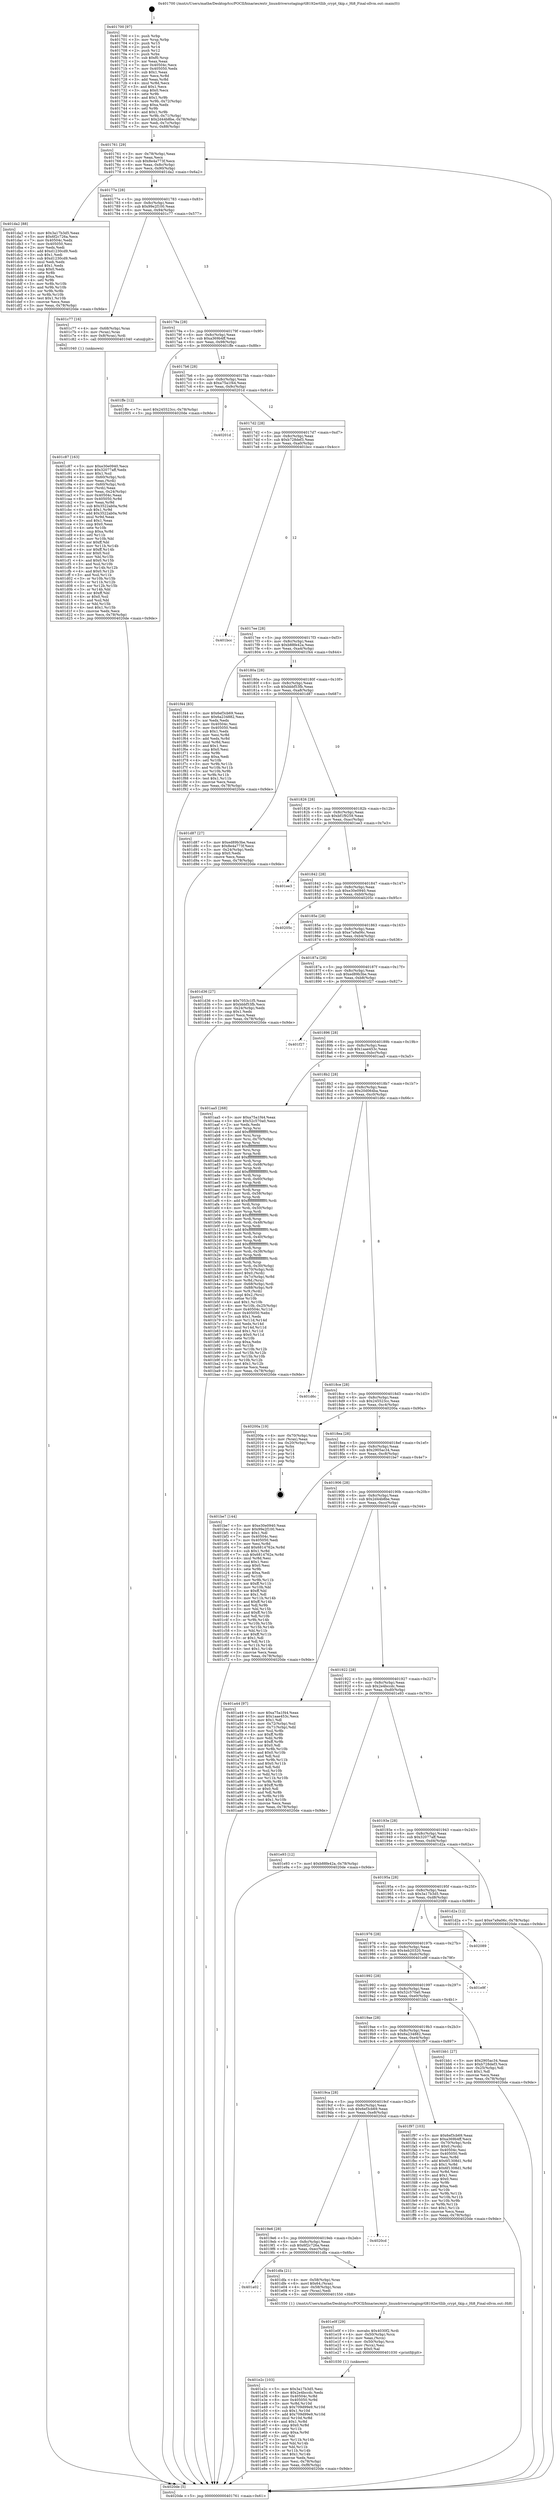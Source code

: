 digraph "0x401700" {
  label = "0x401700 (/mnt/c/Users/mathe/Desktop/tcc/POCII/binaries/extr_linuxdriversstagingrtl8192ertllib_crypt_tkip.c_Hi8_Final-ollvm.out::main(0))"
  labelloc = "t"
  node[shape=record]

  Entry [label="",width=0.3,height=0.3,shape=circle,fillcolor=black,style=filled]
  "0x401761" [label="{
     0x401761 [29]\l
     | [instrs]\l
     &nbsp;&nbsp;0x401761 \<+3\>: mov -0x78(%rbp),%eax\l
     &nbsp;&nbsp;0x401764 \<+2\>: mov %eax,%ecx\l
     &nbsp;&nbsp;0x401766 \<+6\>: sub $0x8e4a773f,%ecx\l
     &nbsp;&nbsp;0x40176c \<+6\>: mov %eax,-0x8c(%rbp)\l
     &nbsp;&nbsp;0x401772 \<+6\>: mov %ecx,-0x90(%rbp)\l
     &nbsp;&nbsp;0x401778 \<+6\>: je 0000000000401da2 \<main+0x6a2\>\l
  }"]
  "0x401da2" [label="{
     0x401da2 [88]\l
     | [instrs]\l
     &nbsp;&nbsp;0x401da2 \<+5\>: mov $0x3a17b3d5,%eax\l
     &nbsp;&nbsp;0x401da7 \<+5\>: mov $0x6f2c726a,%ecx\l
     &nbsp;&nbsp;0x401dac \<+7\>: mov 0x40504c,%edx\l
     &nbsp;&nbsp;0x401db3 \<+7\>: mov 0x405050,%esi\l
     &nbsp;&nbsp;0x401dba \<+2\>: mov %edx,%edi\l
     &nbsp;&nbsp;0x401dbc \<+6\>: add $0xd1230cd9,%edi\l
     &nbsp;&nbsp;0x401dc2 \<+3\>: sub $0x1,%edi\l
     &nbsp;&nbsp;0x401dc5 \<+6\>: sub $0xd1230cd9,%edi\l
     &nbsp;&nbsp;0x401dcb \<+3\>: imul %edi,%edx\l
     &nbsp;&nbsp;0x401dce \<+3\>: and $0x1,%edx\l
     &nbsp;&nbsp;0x401dd1 \<+3\>: cmp $0x0,%edx\l
     &nbsp;&nbsp;0x401dd4 \<+4\>: sete %r8b\l
     &nbsp;&nbsp;0x401dd8 \<+3\>: cmp $0xa,%esi\l
     &nbsp;&nbsp;0x401ddb \<+4\>: setl %r9b\l
     &nbsp;&nbsp;0x401ddf \<+3\>: mov %r8b,%r10b\l
     &nbsp;&nbsp;0x401de2 \<+3\>: and %r9b,%r10b\l
     &nbsp;&nbsp;0x401de5 \<+3\>: xor %r9b,%r8b\l
     &nbsp;&nbsp;0x401de8 \<+3\>: or %r8b,%r10b\l
     &nbsp;&nbsp;0x401deb \<+4\>: test $0x1,%r10b\l
     &nbsp;&nbsp;0x401def \<+3\>: cmovne %ecx,%eax\l
     &nbsp;&nbsp;0x401df2 \<+3\>: mov %eax,-0x78(%rbp)\l
     &nbsp;&nbsp;0x401df5 \<+5\>: jmp 00000000004020de \<main+0x9de\>\l
  }"]
  "0x40177e" [label="{
     0x40177e [28]\l
     | [instrs]\l
     &nbsp;&nbsp;0x40177e \<+5\>: jmp 0000000000401783 \<main+0x83\>\l
     &nbsp;&nbsp;0x401783 \<+6\>: mov -0x8c(%rbp),%eax\l
     &nbsp;&nbsp;0x401789 \<+5\>: sub $0x99e2f100,%eax\l
     &nbsp;&nbsp;0x40178e \<+6\>: mov %eax,-0x94(%rbp)\l
     &nbsp;&nbsp;0x401794 \<+6\>: je 0000000000401c77 \<main+0x577\>\l
  }"]
  Exit [label="",width=0.3,height=0.3,shape=circle,fillcolor=black,style=filled,peripheries=2]
  "0x401c77" [label="{
     0x401c77 [16]\l
     | [instrs]\l
     &nbsp;&nbsp;0x401c77 \<+4\>: mov -0x68(%rbp),%rax\l
     &nbsp;&nbsp;0x401c7b \<+3\>: mov (%rax),%rax\l
     &nbsp;&nbsp;0x401c7e \<+4\>: mov 0x8(%rax),%rdi\l
     &nbsp;&nbsp;0x401c82 \<+5\>: call 0000000000401040 \<atoi@plt\>\l
     | [calls]\l
     &nbsp;&nbsp;0x401040 \{1\} (unknown)\l
  }"]
  "0x40179a" [label="{
     0x40179a [28]\l
     | [instrs]\l
     &nbsp;&nbsp;0x40179a \<+5\>: jmp 000000000040179f \<main+0x9f\>\l
     &nbsp;&nbsp;0x40179f \<+6\>: mov -0x8c(%rbp),%eax\l
     &nbsp;&nbsp;0x4017a5 \<+5\>: sub $0xa369b4ff,%eax\l
     &nbsp;&nbsp;0x4017aa \<+6\>: mov %eax,-0x98(%rbp)\l
     &nbsp;&nbsp;0x4017b0 \<+6\>: je 0000000000401ffe \<main+0x8fe\>\l
  }"]
  "0x401e2c" [label="{
     0x401e2c [103]\l
     | [instrs]\l
     &nbsp;&nbsp;0x401e2c \<+5\>: mov $0x3a17b3d5,%esi\l
     &nbsp;&nbsp;0x401e31 \<+5\>: mov $0x2e4bccdc,%edx\l
     &nbsp;&nbsp;0x401e36 \<+8\>: mov 0x40504c,%r8d\l
     &nbsp;&nbsp;0x401e3e \<+8\>: mov 0x405050,%r9d\l
     &nbsp;&nbsp;0x401e46 \<+3\>: mov %r8d,%r10d\l
     &nbsp;&nbsp;0x401e49 \<+7\>: sub $0x709d99e9,%r10d\l
     &nbsp;&nbsp;0x401e50 \<+4\>: sub $0x1,%r10d\l
     &nbsp;&nbsp;0x401e54 \<+7\>: add $0x709d99e9,%r10d\l
     &nbsp;&nbsp;0x401e5b \<+4\>: imul %r10d,%r8d\l
     &nbsp;&nbsp;0x401e5f \<+4\>: and $0x1,%r8d\l
     &nbsp;&nbsp;0x401e63 \<+4\>: cmp $0x0,%r8d\l
     &nbsp;&nbsp;0x401e67 \<+4\>: sete %r11b\l
     &nbsp;&nbsp;0x401e6b \<+4\>: cmp $0xa,%r9d\l
     &nbsp;&nbsp;0x401e6f \<+3\>: setl %bl\l
     &nbsp;&nbsp;0x401e72 \<+3\>: mov %r11b,%r14b\l
     &nbsp;&nbsp;0x401e75 \<+3\>: and %bl,%r14b\l
     &nbsp;&nbsp;0x401e78 \<+3\>: xor %bl,%r11b\l
     &nbsp;&nbsp;0x401e7b \<+3\>: or %r11b,%r14b\l
     &nbsp;&nbsp;0x401e7e \<+4\>: test $0x1,%r14b\l
     &nbsp;&nbsp;0x401e82 \<+3\>: cmovne %edx,%esi\l
     &nbsp;&nbsp;0x401e85 \<+3\>: mov %esi,-0x78(%rbp)\l
     &nbsp;&nbsp;0x401e88 \<+6\>: mov %eax,-0xf8(%rbp)\l
     &nbsp;&nbsp;0x401e8e \<+5\>: jmp 00000000004020de \<main+0x9de\>\l
  }"]
  "0x401ffe" [label="{
     0x401ffe [12]\l
     | [instrs]\l
     &nbsp;&nbsp;0x401ffe \<+7\>: movl $0x245523cc,-0x78(%rbp)\l
     &nbsp;&nbsp;0x402005 \<+5\>: jmp 00000000004020de \<main+0x9de\>\l
  }"]
  "0x4017b6" [label="{
     0x4017b6 [28]\l
     | [instrs]\l
     &nbsp;&nbsp;0x4017b6 \<+5\>: jmp 00000000004017bb \<main+0xbb\>\l
     &nbsp;&nbsp;0x4017bb \<+6\>: mov -0x8c(%rbp),%eax\l
     &nbsp;&nbsp;0x4017c1 \<+5\>: sub $0xa75a1f44,%eax\l
     &nbsp;&nbsp;0x4017c6 \<+6\>: mov %eax,-0x9c(%rbp)\l
     &nbsp;&nbsp;0x4017cc \<+6\>: je 000000000040201d \<main+0x91d\>\l
  }"]
  "0x401e0f" [label="{
     0x401e0f [29]\l
     | [instrs]\l
     &nbsp;&nbsp;0x401e0f \<+10\>: movabs $0x4030f2,%rdi\l
     &nbsp;&nbsp;0x401e19 \<+4\>: mov -0x50(%rbp),%rcx\l
     &nbsp;&nbsp;0x401e1d \<+2\>: mov %eax,(%rcx)\l
     &nbsp;&nbsp;0x401e1f \<+4\>: mov -0x50(%rbp),%rcx\l
     &nbsp;&nbsp;0x401e23 \<+2\>: mov (%rcx),%esi\l
     &nbsp;&nbsp;0x401e25 \<+2\>: mov $0x0,%al\l
     &nbsp;&nbsp;0x401e27 \<+5\>: call 0000000000401030 \<printf@plt\>\l
     | [calls]\l
     &nbsp;&nbsp;0x401030 \{1\} (unknown)\l
  }"]
  "0x40201d" [label="{
     0x40201d\l
  }", style=dashed]
  "0x4017d2" [label="{
     0x4017d2 [28]\l
     | [instrs]\l
     &nbsp;&nbsp;0x4017d2 \<+5\>: jmp 00000000004017d7 \<main+0xd7\>\l
     &nbsp;&nbsp;0x4017d7 \<+6\>: mov -0x8c(%rbp),%eax\l
     &nbsp;&nbsp;0x4017dd \<+5\>: sub $0xb728def3,%eax\l
     &nbsp;&nbsp;0x4017e2 \<+6\>: mov %eax,-0xa0(%rbp)\l
     &nbsp;&nbsp;0x4017e8 \<+6\>: je 0000000000401bcc \<main+0x4cc\>\l
  }"]
  "0x401a02" [label="{
     0x401a02\l
  }", style=dashed]
  "0x401bcc" [label="{
     0x401bcc\l
  }", style=dashed]
  "0x4017ee" [label="{
     0x4017ee [28]\l
     | [instrs]\l
     &nbsp;&nbsp;0x4017ee \<+5\>: jmp 00000000004017f3 \<main+0xf3\>\l
     &nbsp;&nbsp;0x4017f3 \<+6\>: mov -0x8c(%rbp),%eax\l
     &nbsp;&nbsp;0x4017f9 \<+5\>: sub $0xb88fe42a,%eax\l
     &nbsp;&nbsp;0x4017fe \<+6\>: mov %eax,-0xa4(%rbp)\l
     &nbsp;&nbsp;0x401804 \<+6\>: je 0000000000401f44 \<main+0x844\>\l
  }"]
  "0x401dfa" [label="{
     0x401dfa [21]\l
     | [instrs]\l
     &nbsp;&nbsp;0x401dfa \<+4\>: mov -0x58(%rbp),%rax\l
     &nbsp;&nbsp;0x401dfe \<+6\>: movl $0x64,(%rax)\l
     &nbsp;&nbsp;0x401e04 \<+4\>: mov -0x58(%rbp),%rax\l
     &nbsp;&nbsp;0x401e08 \<+2\>: mov (%rax),%edi\l
     &nbsp;&nbsp;0x401e0a \<+5\>: call 0000000000401550 \<Hi8\>\l
     | [calls]\l
     &nbsp;&nbsp;0x401550 \{1\} (/mnt/c/Users/mathe/Desktop/tcc/POCII/binaries/extr_linuxdriversstagingrtl8192ertllib_crypt_tkip.c_Hi8_Final-ollvm.out::Hi8)\l
  }"]
  "0x401f44" [label="{
     0x401f44 [83]\l
     | [instrs]\l
     &nbsp;&nbsp;0x401f44 \<+5\>: mov $0x6ef3cb69,%eax\l
     &nbsp;&nbsp;0x401f49 \<+5\>: mov $0x6a234882,%ecx\l
     &nbsp;&nbsp;0x401f4e \<+2\>: xor %edx,%edx\l
     &nbsp;&nbsp;0x401f50 \<+7\>: mov 0x40504c,%esi\l
     &nbsp;&nbsp;0x401f57 \<+7\>: mov 0x405050,%edi\l
     &nbsp;&nbsp;0x401f5e \<+3\>: sub $0x1,%edx\l
     &nbsp;&nbsp;0x401f61 \<+3\>: mov %esi,%r8d\l
     &nbsp;&nbsp;0x401f64 \<+3\>: add %edx,%r8d\l
     &nbsp;&nbsp;0x401f67 \<+4\>: imul %r8d,%esi\l
     &nbsp;&nbsp;0x401f6b \<+3\>: and $0x1,%esi\l
     &nbsp;&nbsp;0x401f6e \<+3\>: cmp $0x0,%esi\l
     &nbsp;&nbsp;0x401f71 \<+4\>: sete %r9b\l
     &nbsp;&nbsp;0x401f75 \<+3\>: cmp $0xa,%edi\l
     &nbsp;&nbsp;0x401f78 \<+4\>: setl %r10b\l
     &nbsp;&nbsp;0x401f7c \<+3\>: mov %r9b,%r11b\l
     &nbsp;&nbsp;0x401f7f \<+3\>: and %r10b,%r11b\l
     &nbsp;&nbsp;0x401f82 \<+3\>: xor %r10b,%r9b\l
     &nbsp;&nbsp;0x401f85 \<+3\>: or %r9b,%r11b\l
     &nbsp;&nbsp;0x401f88 \<+4\>: test $0x1,%r11b\l
     &nbsp;&nbsp;0x401f8c \<+3\>: cmovne %ecx,%eax\l
     &nbsp;&nbsp;0x401f8f \<+3\>: mov %eax,-0x78(%rbp)\l
     &nbsp;&nbsp;0x401f92 \<+5\>: jmp 00000000004020de \<main+0x9de\>\l
  }"]
  "0x40180a" [label="{
     0x40180a [28]\l
     | [instrs]\l
     &nbsp;&nbsp;0x40180a \<+5\>: jmp 000000000040180f \<main+0x10f\>\l
     &nbsp;&nbsp;0x40180f \<+6\>: mov -0x8c(%rbp),%eax\l
     &nbsp;&nbsp;0x401815 \<+5\>: sub $0xbbbf53fb,%eax\l
     &nbsp;&nbsp;0x40181a \<+6\>: mov %eax,-0xa8(%rbp)\l
     &nbsp;&nbsp;0x401820 \<+6\>: je 0000000000401d87 \<main+0x687\>\l
  }"]
  "0x4019e6" [label="{
     0x4019e6 [28]\l
     | [instrs]\l
     &nbsp;&nbsp;0x4019e6 \<+5\>: jmp 00000000004019eb \<main+0x2eb\>\l
     &nbsp;&nbsp;0x4019eb \<+6\>: mov -0x8c(%rbp),%eax\l
     &nbsp;&nbsp;0x4019f1 \<+5\>: sub $0x6f2c726a,%eax\l
     &nbsp;&nbsp;0x4019f6 \<+6\>: mov %eax,-0xec(%rbp)\l
     &nbsp;&nbsp;0x4019fc \<+6\>: je 0000000000401dfa \<main+0x6fa\>\l
  }"]
  "0x401d87" [label="{
     0x401d87 [27]\l
     | [instrs]\l
     &nbsp;&nbsp;0x401d87 \<+5\>: mov $0xed89b3be,%eax\l
     &nbsp;&nbsp;0x401d8c \<+5\>: mov $0x8e4a773f,%ecx\l
     &nbsp;&nbsp;0x401d91 \<+3\>: mov -0x24(%rbp),%edx\l
     &nbsp;&nbsp;0x401d94 \<+3\>: cmp $0x0,%edx\l
     &nbsp;&nbsp;0x401d97 \<+3\>: cmove %ecx,%eax\l
     &nbsp;&nbsp;0x401d9a \<+3\>: mov %eax,-0x78(%rbp)\l
     &nbsp;&nbsp;0x401d9d \<+5\>: jmp 00000000004020de \<main+0x9de\>\l
  }"]
  "0x401826" [label="{
     0x401826 [28]\l
     | [instrs]\l
     &nbsp;&nbsp;0x401826 \<+5\>: jmp 000000000040182b \<main+0x12b\>\l
     &nbsp;&nbsp;0x40182b \<+6\>: mov -0x8c(%rbp),%eax\l
     &nbsp;&nbsp;0x401831 \<+5\>: sub $0xbf1f9259,%eax\l
     &nbsp;&nbsp;0x401836 \<+6\>: mov %eax,-0xac(%rbp)\l
     &nbsp;&nbsp;0x40183c \<+6\>: je 0000000000401ee3 \<main+0x7e3\>\l
  }"]
  "0x4020cd" [label="{
     0x4020cd\l
  }", style=dashed]
  "0x401ee3" [label="{
     0x401ee3\l
  }", style=dashed]
  "0x401842" [label="{
     0x401842 [28]\l
     | [instrs]\l
     &nbsp;&nbsp;0x401842 \<+5\>: jmp 0000000000401847 \<main+0x147\>\l
     &nbsp;&nbsp;0x401847 \<+6\>: mov -0x8c(%rbp),%eax\l
     &nbsp;&nbsp;0x40184d \<+5\>: sub $0xe30e0940,%eax\l
     &nbsp;&nbsp;0x401852 \<+6\>: mov %eax,-0xb0(%rbp)\l
     &nbsp;&nbsp;0x401858 \<+6\>: je 000000000040205c \<main+0x95c\>\l
  }"]
  "0x4019ca" [label="{
     0x4019ca [28]\l
     | [instrs]\l
     &nbsp;&nbsp;0x4019ca \<+5\>: jmp 00000000004019cf \<main+0x2cf\>\l
     &nbsp;&nbsp;0x4019cf \<+6\>: mov -0x8c(%rbp),%eax\l
     &nbsp;&nbsp;0x4019d5 \<+5\>: sub $0x6ef3cb69,%eax\l
     &nbsp;&nbsp;0x4019da \<+6\>: mov %eax,-0xe8(%rbp)\l
     &nbsp;&nbsp;0x4019e0 \<+6\>: je 00000000004020cd \<main+0x9cd\>\l
  }"]
  "0x40205c" [label="{
     0x40205c\l
  }", style=dashed]
  "0x40185e" [label="{
     0x40185e [28]\l
     | [instrs]\l
     &nbsp;&nbsp;0x40185e \<+5\>: jmp 0000000000401863 \<main+0x163\>\l
     &nbsp;&nbsp;0x401863 \<+6\>: mov -0x8c(%rbp),%eax\l
     &nbsp;&nbsp;0x401869 \<+5\>: sub $0xe7a9a06c,%eax\l
     &nbsp;&nbsp;0x40186e \<+6\>: mov %eax,-0xb4(%rbp)\l
     &nbsp;&nbsp;0x401874 \<+6\>: je 0000000000401d36 \<main+0x636\>\l
  }"]
  "0x401f97" [label="{
     0x401f97 [103]\l
     | [instrs]\l
     &nbsp;&nbsp;0x401f97 \<+5\>: mov $0x6ef3cb69,%eax\l
     &nbsp;&nbsp;0x401f9c \<+5\>: mov $0xa369b4ff,%ecx\l
     &nbsp;&nbsp;0x401fa1 \<+4\>: mov -0x70(%rbp),%rdx\l
     &nbsp;&nbsp;0x401fa5 \<+6\>: movl $0x0,(%rdx)\l
     &nbsp;&nbsp;0x401fab \<+7\>: mov 0x40504c,%esi\l
     &nbsp;&nbsp;0x401fb2 \<+7\>: mov 0x405050,%edi\l
     &nbsp;&nbsp;0x401fb9 \<+3\>: mov %esi,%r8d\l
     &nbsp;&nbsp;0x401fbc \<+7\>: add $0x6f1308d1,%r8d\l
     &nbsp;&nbsp;0x401fc3 \<+4\>: sub $0x1,%r8d\l
     &nbsp;&nbsp;0x401fc7 \<+7\>: sub $0x6f1308d1,%r8d\l
     &nbsp;&nbsp;0x401fce \<+4\>: imul %r8d,%esi\l
     &nbsp;&nbsp;0x401fd2 \<+3\>: and $0x1,%esi\l
     &nbsp;&nbsp;0x401fd5 \<+3\>: cmp $0x0,%esi\l
     &nbsp;&nbsp;0x401fd8 \<+4\>: sete %r9b\l
     &nbsp;&nbsp;0x401fdc \<+3\>: cmp $0xa,%edi\l
     &nbsp;&nbsp;0x401fdf \<+4\>: setl %r10b\l
     &nbsp;&nbsp;0x401fe3 \<+3\>: mov %r9b,%r11b\l
     &nbsp;&nbsp;0x401fe6 \<+3\>: and %r10b,%r11b\l
     &nbsp;&nbsp;0x401fe9 \<+3\>: xor %r10b,%r9b\l
     &nbsp;&nbsp;0x401fec \<+3\>: or %r9b,%r11b\l
     &nbsp;&nbsp;0x401fef \<+4\>: test $0x1,%r11b\l
     &nbsp;&nbsp;0x401ff3 \<+3\>: cmovne %ecx,%eax\l
     &nbsp;&nbsp;0x401ff6 \<+3\>: mov %eax,-0x78(%rbp)\l
     &nbsp;&nbsp;0x401ff9 \<+5\>: jmp 00000000004020de \<main+0x9de\>\l
  }"]
  "0x401d36" [label="{
     0x401d36 [27]\l
     | [instrs]\l
     &nbsp;&nbsp;0x401d36 \<+5\>: mov $0x7053c1f5,%eax\l
     &nbsp;&nbsp;0x401d3b \<+5\>: mov $0xbbbf53fb,%ecx\l
     &nbsp;&nbsp;0x401d40 \<+3\>: mov -0x24(%rbp),%edx\l
     &nbsp;&nbsp;0x401d43 \<+3\>: cmp $0x1,%edx\l
     &nbsp;&nbsp;0x401d46 \<+3\>: cmovl %ecx,%eax\l
     &nbsp;&nbsp;0x401d49 \<+3\>: mov %eax,-0x78(%rbp)\l
     &nbsp;&nbsp;0x401d4c \<+5\>: jmp 00000000004020de \<main+0x9de\>\l
  }"]
  "0x40187a" [label="{
     0x40187a [28]\l
     | [instrs]\l
     &nbsp;&nbsp;0x40187a \<+5\>: jmp 000000000040187f \<main+0x17f\>\l
     &nbsp;&nbsp;0x40187f \<+6\>: mov -0x8c(%rbp),%eax\l
     &nbsp;&nbsp;0x401885 \<+5\>: sub $0xed89b3be,%eax\l
     &nbsp;&nbsp;0x40188a \<+6\>: mov %eax,-0xb8(%rbp)\l
     &nbsp;&nbsp;0x401890 \<+6\>: je 0000000000401f27 \<main+0x827\>\l
  }"]
  "0x401c87" [label="{
     0x401c87 [163]\l
     | [instrs]\l
     &nbsp;&nbsp;0x401c87 \<+5\>: mov $0xe30e0940,%ecx\l
     &nbsp;&nbsp;0x401c8c \<+5\>: mov $0x32077aff,%edx\l
     &nbsp;&nbsp;0x401c91 \<+3\>: mov $0x1,%sil\l
     &nbsp;&nbsp;0x401c94 \<+4\>: mov -0x60(%rbp),%rdi\l
     &nbsp;&nbsp;0x401c98 \<+2\>: mov %eax,(%rdi)\l
     &nbsp;&nbsp;0x401c9a \<+4\>: mov -0x60(%rbp),%rdi\l
     &nbsp;&nbsp;0x401c9e \<+2\>: mov (%rdi),%eax\l
     &nbsp;&nbsp;0x401ca0 \<+3\>: mov %eax,-0x24(%rbp)\l
     &nbsp;&nbsp;0x401ca3 \<+7\>: mov 0x40504c,%eax\l
     &nbsp;&nbsp;0x401caa \<+8\>: mov 0x405050,%r8d\l
     &nbsp;&nbsp;0x401cb2 \<+3\>: mov %eax,%r9d\l
     &nbsp;&nbsp;0x401cb5 \<+7\>: sub $0x3522ab0a,%r9d\l
     &nbsp;&nbsp;0x401cbc \<+4\>: sub $0x1,%r9d\l
     &nbsp;&nbsp;0x401cc0 \<+7\>: add $0x3522ab0a,%r9d\l
     &nbsp;&nbsp;0x401cc7 \<+4\>: imul %r9d,%eax\l
     &nbsp;&nbsp;0x401ccb \<+3\>: and $0x1,%eax\l
     &nbsp;&nbsp;0x401cce \<+3\>: cmp $0x0,%eax\l
     &nbsp;&nbsp;0x401cd1 \<+4\>: sete %r10b\l
     &nbsp;&nbsp;0x401cd5 \<+4\>: cmp $0xa,%r8d\l
     &nbsp;&nbsp;0x401cd9 \<+4\>: setl %r11b\l
     &nbsp;&nbsp;0x401cdd \<+3\>: mov %r10b,%bl\l
     &nbsp;&nbsp;0x401ce0 \<+3\>: xor $0xff,%bl\l
     &nbsp;&nbsp;0x401ce3 \<+3\>: mov %r11b,%r14b\l
     &nbsp;&nbsp;0x401ce6 \<+4\>: xor $0xff,%r14b\l
     &nbsp;&nbsp;0x401cea \<+4\>: xor $0x0,%sil\l
     &nbsp;&nbsp;0x401cee \<+3\>: mov %bl,%r15b\l
     &nbsp;&nbsp;0x401cf1 \<+4\>: and $0x0,%r15b\l
     &nbsp;&nbsp;0x401cf5 \<+3\>: and %sil,%r10b\l
     &nbsp;&nbsp;0x401cf8 \<+3\>: mov %r14b,%r12b\l
     &nbsp;&nbsp;0x401cfb \<+4\>: and $0x0,%r12b\l
     &nbsp;&nbsp;0x401cff \<+3\>: and %sil,%r11b\l
     &nbsp;&nbsp;0x401d02 \<+3\>: or %r10b,%r15b\l
     &nbsp;&nbsp;0x401d05 \<+3\>: or %r11b,%r12b\l
     &nbsp;&nbsp;0x401d08 \<+3\>: xor %r12b,%r15b\l
     &nbsp;&nbsp;0x401d0b \<+3\>: or %r14b,%bl\l
     &nbsp;&nbsp;0x401d0e \<+3\>: xor $0xff,%bl\l
     &nbsp;&nbsp;0x401d11 \<+4\>: or $0x0,%sil\l
     &nbsp;&nbsp;0x401d15 \<+3\>: and %sil,%bl\l
     &nbsp;&nbsp;0x401d18 \<+3\>: or %bl,%r15b\l
     &nbsp;&nbsp;0x401d1b \<+4\>: test $0x1,%r15b\l
     &nbsp;&nbsp;0x401d1f \<+3\>: cmovne %edx,%ecx\l
     &nbsp;&nbsp;0x401d22 \<+3\>: mov %ecx,-0x78(%rbp)\l
     &nbsp;&nbsp;0x401d25 \<+5\>: jmp 00000000004020de \<main+0x9de\>\l
  }"]
  "0x401f27" [label="{
     0x401f27\l
  }", style=dashed]
  "0x401896" [label="{
     0x401896 [28]\l
     | [instrs]\l
     &nbsp;&nbsp;0x401896 \<+5\>: jmp 000000000040189b \<main+0x19b\>\l
     &nbsp;&nbsp;0x40189b \<+6\>: mov -0x8c(%rbp),%eax\l
     &nbsp;&nbsp;0x4018a1 \<+5\>: sub $0x1aae453c,%eax\l
     &nbsp;&nbsp;0x4018a6 \<+6\>: mov %eax,-0xbc(%rbp)\l
     &nbsp;&nbsp;0x4018ac \<+6\>: je 0000000000401aa5 \<main+0x3a5\>\l
  }"]
  "0x4019ae" [label="{
     0x4019ae [28]\l
     | [instrs]\l
     &nbsp;&nbsp;0x4019ae \<+5\>: jmp 00000000004019b3 \<main+0x2b3\>\l
     &nbsp;&nbsp;0x4019b3 \<+6\>: mov -0x8c(%rbp),%eax\l
     &nbsp;&nbsp;0x4019b9 \<+5\>: sub $0x6a234882,%eax\l
     &nbsp;&nbsp;0x4019be \<+6\>: mov %eax,-0xe4(%rbp)\l
     &nbsp;&nbsp;0x4019c4 \<+6\>: je 0000000000401f97 \<main+0x897\>\l
  }"]
  "0x401aa5" [label="{
     0x401aa5 [268]\l
     | [instrs]\l
     &nbsp;&nbsp;0x401aa5 \<+5\>: mov $0xa75a1f44,%eax\l
     &nbsp;&nbsp;0x401aaa \<+5\>: mov $0x52c570a0,%ecx\l
     &nbsp;&nbsp;0x401aaf \<+2\>: xor %edx,%edx\l
     &nbsp;&nbsp;0x401ab1 \<+3\>: mov %rsp,%rsi\l
     &nbsp;&nbsp;0x401ab4 \<+4\>: add $0xfffffffffffffff0,%rsi\l
     &nbsp;&nbsp;0x401ab8 \<+3\>: mov %rsi,%rsp\l
     &nbsp;&nbsp;0x401abb \<+4\>: mov %rsi,-0x70(%rbp)\l
     &nbsp;&nbsp;0x401abf \<+3\>: mov %rsp,%rsi\l
     &nbsp;&nbsp;0x401ac2 \<+4\>: add $0xfffffffffffffff0,%rsi\l
     &nbsp;&nbsp;0x401ac6 \<+3\>: mov %rsi,%rsp\l
     &nbsp;&nbsp;0x401ac9 \<+3\>: mov %rsp,%rdi\l
     &nbsp;&nbsp;0x401acc \<+4\>: add $0xfffffffffffffff0,%rdi\l
     &nbsp;&nbsp;0x401ad0 \<+3\>: mov %rdi,%rsp\l
     &nbsp;&nbsp;0x401ad3 \<+4\>: mov %rdi,-0x68(%rbp)\l
     &nbsp;&nbsp;0x401ad7 \<+3\>: mov %rsp,%rdi\l
     &nbsp;&nbsp;0x401ada \<+4\>: add $0xfffffffffffffff0,%rdi\l
     &nbsp;&nbsp;0x401ade \<+3\>: mov %rdi,%rsp\l
     &nbsp;&nbsp;0x401ae1 \<+4\>: mov %rdi,-0x60(%rbp)\l
     &nbsp;&nbsp;0x401ae5 \<+3\>: mov %rsp,%rdi\l
     &nbsp;&nbsp;0x401ae8 \<+4\>: add $0xfffffffffffffff0,%rdi\l
     &nbsp;&nbsp;0x401aec \<+3\>: mov %rdi,%rsp\l
     &nbsp;&nbsp;0x401aef \<+4\>: mov %rdi,-0x58(%rbp)\l
     &nbsp;&nbsp;0x401af3 \<+3\>: mov %rsp,%rdi\l
     &nbsp;&nbsp;0x401af6 \<+4\>: add $0xfffffffffffffff0,%rdi\l
     &nbsp;&nbsp;0x401afa \<+3\>: mov %rdi,%rsp\l
     &nbsp;&nbsp;0x401afd \<+4\>: mov %rdi,-0x50(%rbp)\l
     &nbsp;&nbsp;0x401b01 \<+3\>: mov %rsp,%rdi\l
     &nbsp;&nbsp;0x401b04 \<+4\>: add $0xfffffffffffffff0,%rdi\l
     &nbsp;&nbsp;0x401b08 \<+3\>: mov %rdi,%rsp\l
     &nbsp;&nbsp;0x401b0b \<+4\>: mov %rdi,-0x48(%rbp)\l
     &nbsp;&nbsp;0x401b0f \<+3\>: mov %rsp,%rdi\l
     &nbsp;&nbsp;0x401b12 \<+4\>: add $0xfffffffffffffff0,%rdi\l
     &nbsp;&nbsp;0x401b16 \<+3\>: mov %rdi,%rsp\l
     &nbsp;&nbsp;0x401b19 \<+4\>: mov %rdi,-0x40(%rbp)\l
     &nbsp;&nbsp;0x401b1d \<+3\>: mov %rsp,%rdi\l
     &nbsp;&nbsp;0x401b20 \<+4\>: add $0xfffffffffffffff0,%rdi\l
     &nbsp;&nbsp;0x401b24 \<+3\>: mov %rdi,%rsp\l
     &nbsp;&nbsp;0x401b27 \<+4\>: mov %rdi,-0x38(%rbp)\l
     &nbsp;&nbsp;0x401b2b \<+3\>: mov %rsp,%rdi\l
     &nbsp;&nbsp;0x401b2e \<+4\>: add $0xfffffffffffffff0,%rdi\l
     &nbsp;&nbsp;0x401b32 \<+3\>: mov %rdi,%rsp\l
     &nbsp;&nbsp;0x401b35 \<+4\>: mov %rdi,-0x30(%rbp)\l
     &nbsp;&nbsp;0x401b39 \<+4\>: mov -0x70(%rbp),%rdi\l
     &nbsp;&nbsp;0x401b3d \<+6\>: movl $0x0,(%rdi)\l
     &nbsp;&nbsp;0x401b43 \<+4\>: mov -0x7c(%rbp),%r8d\l
     &nbsp;&nbsp;0x401b47 \<+3\>: mov %r8d,(%rsi)\l
     &nbsp;&nbsp;0x401b4a \<+4\>: mov -0x68(%rbp),%rdi\l
     &nbsp;&nbsp;0x401b4e \<+7\>: mov -0x88(%rbp),%r9\l
     &nbsp;&nbsp;0x401b55 \<+3\>: mov %r9,(%rdi)\l
     &nbsp;&nbsp;0x401b58 \<+3\>: cmpl $0x2,(%rsi)\l
     &nbsp;&nbsp;0x401b5b \<+4\>: setne %r10b\l
     &nbsp;&nbsp;0x401b5f \<+4\>: and $0x1,%r10b\l
     &nbsp;&nbsp;0x401b63 \<+4\>: mov %r10b,-0x25(%rbp)\l
     &nbsp;&nbsp;0x401b67 \<+8\>: mov 0x40504c,%r11d\l
     &nbsp;&nbsp;0x401b6f \<+7\>: mov 0x405050,%ebx\l
     &nbsp;&nbsp;0x401b76 \<+3\>: sub $0x1,%edx\l
     &nbsp;&nbsp;0x401b79 \<+3\>: mov %r11d,%r14d\l
     &nbsp;&nbsp;0x401b7c \<+3\>: add %edx,%r14d\l
     &nbsp;&nbsp;0x401b7f \<+4\>: imul %r14d,%r11d\l
     &nbsp;&nbsp;0x401b83 \<+4\>: and $0x1,%r11d\l
     &nbsp;&nbsp;0x401b87 \<+4\>: cmp $0x0,%r11d\l
     &nbsp;&nbsp;0x401b8b \<+4\>: sete %r10b\l
     &nbsp;&nbsp;0x401b8f \<+3\>: cmp $0xa,%ebx\l
     &nbsp;&nbsp;0x401b92 \<+4\>: setl %r15b\l
     &nbsp;&nbsp;0x401b96 \<+3\>: mov %r10b,%r12b\l
     &nbsp;&nbsp;0x401b99 \<+3\>: and %r15b,%r12b\l
     &nbsp;&nbsp;0x401b9c \<+3\>: xor %r15b,%r10b\l
     &nbsp;&nbsp;0x401b9f \<+3\>: or %r10b,%r12b\l
     &nbsp;&nbsp;0x401ba2 \<+4\>: test $0x1,%r12b\l
     &nbsp;&nbsp;0x401ba6 \<+3\>: cmovne %ecx,%eax\l
     &nbsp;&nbsp;0x401ba9 \<+3\>: mov %eax,-0x78(%rbp)\l
     &nbsp;&nbsp;0x401bac \<+5\>: jmp 00000000004020de \<main+0x9de\>\l
  }"]
  "0x4018b2" [label="{
     0x4018b2 [28]\l
     | [instrs]\l
     &nbsp;&nbsp;0x4018b2 \<+5\>: jmp 00000000004018b7 \<main+0x1b7\>\l
     &nbsp;&nbsp;0x4018b7 \<+6\>: mov -0x8c(%rbp),%eax\l
     &nbsp;&nbsp;0x4018bd \<+5\>: sub $0x20d064ba,%eax\l
     &nbsp;&nbsp;0x4018c2 \<+6\>: mov %eax,-0xc0(%rbp)\l
     &nbsp;&nbsp;0x4018c8 \<+6\>: je 0000000000401d6c \<main+0x66c\>\l
  }"]
  "0x401bb1" [label="{
     0x401bb1 [27]\l
     | [instrs]\l
     &nbsp;&nbsp;0x401bb1 \<+5\>: mov $0x2905ac34,%eax\l
     &nbsp;&nbsp;0x401bb6 \<+5\>: mov $0xb728def3,%ecx\l
     &nbsp;&nbsp;0x401bbb \<+3\>: mov -0x25(%rbp),%dl\l
     &nbsp;&nbsp;0x401bbe \<+3\>: test $0x1,%dl\l
     &nbsp;&nbsp;0x401bc1 \<+3\>: cmovne %ecx,%eax\l
     &nbsp;&nbsp;0x401bc4 \<+3\>: mov %eax,-0x78(%rbp)\l
     &nbsp;&nbsp;0x401bc7 \<+5\>: jmp 00000000004020de \<main+0x9de\>\l
  }"]
  "0x401d6c" [label="{
     0x401d6c\l
  }", style=dashed]
  "0x4018ce" [label="{
     0x4018ce [28]\l
     | [instrs]\l
     &nbsp;&nbsp;0x4018ce \<+5\>: jmp 00000000004018d3 \<main+0x1d3\>\l
     &nbsp;&nbsp;0x4018d3 \<+6\>: mov -0x8c(%rbp),%eax\l
     &nbsp;&nbsp;0x4018d9 \<+5\>: sub $0x245523cc,%eax\l
     &nbsp;&nbsp;0x4018de \<+6\>: mov %eax,-0xc4(%rbp)\l
     &nbsp;&nbsp;0x4018e4 \<+6\>: je 000000000040200a \<main+0x90a\>\l
  }"]
  "0x401992" [label="{
     0x401992 [28]\l
     | [instrs]\l
     &nbsp;&nbsp;0x401992 \<+5\>: jmp 0000000000401997 \<main+0x297\>\l
     &nbsp;&nbsp;0x401997 \<+6\>: mov -0x8c(%rbp),%eax\l
     &nbsp;&nbsp;0x40199d \<+5\>: sub $0x52c570a0,%eax\l
     &nbsp;&nbsp;0x4019a2 \<+6\>: mov %eax,-0xe0(%rbp)\l
     &nbsp;&nbsp;0x4019a8 \<+6\>: je 0000000000401bb1 \<main+0x4b1\>\l
  }"]
  "0x40200a" [label="{
     0x40200a [19]\l
     | [instrs]\l
     &nbsp;&nbsp;0x40200a \<+4\>: mov -0x70(%rbp),%rax\l
     &nbsp;&nbsp;0x40200e \<+2\>: mov (%rax),%eax\l
     &nbsp;&nbsp;0x402010 \<+4\>: lea -0x20(%rbp),%rsp\l
     &nbsp;&nbsp;0x402014 \<+1\>: pop %rbx\l
     &nbsp;&nbsp;0x402015 \<+2\>: pop %r12\l
     &nbsp;&nbsp;0x402017 \<+2\>: pop %r14\l
     &nbsp;&nbsp;0x402019 \<+2\>: pop %r15\l
     &nbsp;&nbsp;0x40201b \<+1\>: pop %rbp\l
     &nbsp;&nbsp;0x40201c \<+1\>: ret\l
  }"]
  "0x4018ea" [label="{
     0x4018ea [28]\l
     | [instrs]\l
     &nbsp;&nbsp;0x4018ea \<+5\>: jmp 00000000004018ef \<main+0x1ef\>\l
     &nbsp;&nbsp;0x4018ef \<+6\>: mov -0x8c(%rbp),%eax\l
     &nbsp;&nbsp;0x4018f5 \<+5\>: sub $0x2905ac34,%eax\l
     &nbsp;&nbsp;0x4018fa \<+6\>: mov %eax,-0xc8(%rbp)\l
     &nbsp;&nbsp;0x401900 \<+6\>: je 0000000000401be7 \<main+0x4e7\>\l
  }"]
  "0x401e9f" [label="{
     0x401e9f\l
  }", style=dashed]
  "0x401be7" [label="{
     0x401be7 [144]\l
     | [instrs]\l
     &nbsp;&nbsp;0x401be7 \<+5\>: mov $0xe30e0940,%eax\l
     &nbsp;&nbsp;0x401bec \<+5\>: mov $0x99e2f100,%ecx\l
     &nbsp;&nbsp;0x401bf1 \<+2\>: mov $0x1,%dl\l
     &nbsp;&nbsp;0x401bf3 \<+7\>: mov 0x40504c,%esi\l
     &nbsp;&nbsp;0x401bfa \<+7\>: mov 0x405050,%edi\l
     &nbsp;&nbsp;0x401c01 \<+3\>: mov %esi,%r8d\l
     &nbsp;&nbsp;0x401c04 \<+7\>: add $0x6814762e,%r8d\l
     &nbsp;&nbsp;0x401c0b \<+4\>: sub $0x1,%r8d\l
     &nbsp;&nbsp;0x401c0f \<+7\>: sub $0x6814762e,%r8d\l
     &nbsp;&nbsp;0x401c16 \<+4\>: imul %r8d,%esi\l
     &nbsp;&nbsp;0x401c1a \<+3\>: and $0x1,%esi\l
     &nbsp;&nbsp;0x401c1d \<+3\>: cmp $0x0,%esi\l
     &nbsp;&nbsp;0x401c20 \<+4\>: sete %r9b\l
     &nbsp;&nbsp;0x401c24 \<+3\>: cmp $0xa,%edi\l
     &nbsp;&nbsp;0x401c27 \<+4\>: setl %r10b\l
     &nbsp;&nbsp;0x401c2b \<+3\>: mov %r9b,%r11b\l
     &nbsp;&nbsp;0x401c2e \<+4\>: xor $0xff,%r11b\l
     &nbsp;&nbsp;0x401c32 \<+3\>: mov %r10b,%bl\l
     &nbsp;&nbsp;0x401c35 \<+3\>: xor $0xff,%bl\l
     &nbsp;&nbsp;0x401c38 \<+3\>: xor $0x1,%dl\l
     &nbsp;&nbsp;0x401c3b \<+3\>: mov %r11b,%r14b\l
     &nbsp;&nbsp;0x401c3e \<+4\>: and $0xff,%r14b\l
     &nbsp;&nbsp;0x401c42 \<+3\>: and %dl,%r9b\l
     &nbsp;&nbsp;0x401c45 \<+3\>: mov %bl,%r15b\l
     &nbsp;&nbsp;0x401c48 \<+4\>: and $0xff,%r15b\l
     &nbsp;&nbsp;0x401c4c \<+3\>: and %dl,%r10b\l
     &nbsp;&nbsp;0x401c4f \<+3\>: or %r9b,%r14b\l
     &nbsp;&nbsp;0x401c52 \<+3\>: or %r10b,%r15b\l
     &nbsp;&nbsp;0x401c55 \<+3\>: xor %r15b,%r14b\l
     &nbsp;&nbsp;0x401c58 \<+3\>: or %bl,%r11b\l
     &nbsp;&nbsp;0x401c5b \<+4\>: xor $0xff,%r11b\l
     &nbsp;&nbsp;0x401c5f \<+3\>: or $0x1,%dl\l
     &nbsp;&nbsp;0x401c62 \<+3\>: and %dl,%r11b\l
     &nbsp;&nbsp;0x401c65 \<+3\>: or %r11b,%r14b\l
     &nbsp;&nbsp;0x401c68 \<+4\>: test $0x1,%r14b\l
     &nbsp;&nbsp;0x401c6c \<+3\>: cmovne %ecx,%eax\l
     &nbsp;&nbsp;0x401c6f \<+3\>: mov %eax,-0x78(%rbp)\l
     &nbsp;&nbsp;0x401c72 \<+5\>: jmp 00000000004020de \<main+0x9de\>\l
  }"]
  "0x401906" [label="{
     0x401906 [28]\l
     | [instrs]\l
     &nbsp;&nbsp;0x401906 \<+5\>: jmp 000000000040190b \<main+0x20b\>\l
     &nbsp;&nbsp;0x40190b \<+6\>: mov -0x8c(%rbp),%eax\l
     &nbsp;&nbsp;0x401911 \<+5\>: sub $0x2d44b8be,%eax\l
     &nbsp;&nbsp;0x401916 \<+6\>: mov %eax,-0xcc(%rbp)\l
     &nbsp;&nbsp;0x40191c \<+6\>: je 0000000000401a44 \<main+0x344\>\l
  }"]
  "0x401976" [label="{
     0x401976 [28]\l
     | [instrs]\l
     &nbsp;&nbsp;0x401976 \<+5\>: jmp 000000000040197b \<main+0x27b\>\l
     &nbsp;&nbsp;0x40197b \<+6\>: mov -0x8c(%rbp),%eax\l
     &nbsp;&nbsp;0x401981 \<+5\>: sub $0x4eb20320,%eax\l
     &nbsp;&nbsp;0x401986 \<+6\>: mov %eax,-0xdc(%rbp)\l
     &nbsp;&nbsp;0x40198c \<+6\>: je 0000000000401e9f \<main+0x79f\>\l
  }"]
  "0x401a44" [label="{
     0x401a44 [97]\l
     | [instrs]\l
     &nbsp;&nbsp;0x401a44 \<+5\>: mov $0xa75a1f44,%eax\l
     &nbsp;&nbsp;0x401a49 \<+5\>: mov $0x1aae453c,%ecx\l
     &nbsp;&nbsp;0x401a4e \<+2\>: mov $0x1,%dl\l
     &nbsp;&nbsp;0x401a50 \<+4\>: mov -0x72(%rbp),%sil\l
     &nbsp;&nbsp;0x401a54 \<+4\>: mov -0x71(%rbp),%dil\l
     &nbsp;&nbsp;0x401a58 \<+3\>: mov %sil,%r8b\l
     &nbsp;&nbsp;0x401a5b \<+4\>: xor $0xff,%r8b\l
     &nbsp;&nbsp;0x401a5f \<+3\>: mov %dil,%r9b\l
     &nbsp;&nbsp;0x401a62 \<+4\>: xor $0xff,%r9b\l
     &nbsp;&nbsp;0x401a66 \<+3\>: xor $0x0,%dl\l
     &nbsp;&nbsp;0x401a69 \<+3\>: mov %r8b,%r10b\l
     &nbsp;&nbsp;0x401a6c \<+4\>: and $0x0,%r10b\l
     &nbsp;&nbsp;0x401a70 \<+3\>: and %dl,%sil\l
     &nbsp;&nbsp;0x401a73 \<+3\>: mov %r9b,%r11b\l
     &nbsp;&nbsp;0x401a76 \<+4\>: and $0x0,%r11b\l
     &nbsp;&nbsp;0x401a7a \<+3\>: and %dl,%dil\l
     &nbsp;&nbsp;0x401a7d \<+3\>: or %sil,%r10b\l
     &nbsp;&nbsp;0x401a80 \<+3\>: or %dil,%r11b\l
     &nbsp;&nbsp;0x401a83 \<+3\>: xor %r11b,%r10b\l
     &nbsp;&nbsp;0x401a86 \<+3\>: or %r9b,%r8b\l
     &nbsp;&nbsp;0x401a89 \<+4\>: xor $0xff,%r8b\l
     &nbsp;&nbsp;0x401a8d \<+3\>: or $0x0,%dl\l
     &nbsp;&nbsp;0x401a90 \<+3\>: and %dl,%r8b\l
     &nbsp;&nbsp;0x401a93 \<+3\>: or %r8b,%r10b\l
     &nbsp;&nbsp;0x401a96 \<+4\>: test $0x1,%r10b\l
     &nbsp;&nbsp;0x401a9a \<+3\>: cmovne %ecx,%eax\l
     &nbsp;&nbsp;0x401a9d \<+3\>: mov %eax,-0x78(%rbp)\l
     &nbsp;&nbsp;0x401aa0 \<+5\>: jmp 00000000004020de \<main+0x9de\>\l
  }"]
  "0x401922" [label="{
     0x401922 [28]\l
     | [instrs]\l
     &nbsp;&nbsp;0x401922 \<+5\>: jmp 0000000000401927 \<main+0x227\>\l
     &nbsp;&nbsp;0x401927 \<+6\>: mov -0x8c(%rbp),%eax\l
     &nbsp;&nbsp;0x40192d \<+5\>: sub $0x2e4bccdc,%eax\l
     &nbsp;&nbsp;0x401932 \<+6\>: mov %eax,-0xd0(%rbp)\l
     &nbsp;&nbsp;0x401938 \<+6\>: je 0000000000401e93 \<main+0x793\>\l
  }"]
  "0x4020de" [label="{
     0x4020de [5]\l
     | [instrs]\l
     &nbsp;&nbsp;0x4020de \<+5\>: jmp 0000000000401761 \<main+0x61\>\l
  }"]
  "0x401700" [label="{
     0x401700 [97]\l
     | [instrs]\l
     &nbsp;&nbsp;0x401700 \<+1\>: push %rbp\l
     &nbsp;&nbsp;0x401701 \<+3\>: mov %rsp,%rbp\l
     &nbsp;&nbsp;0x401704 \<+2\>: push %r15\l
     &nbsp;&nbsp;0x401706 \<+2\>: push %r14\l
     &nbsp;&nbsp;0x401708 \<+2\>: push %r12\l
     &nbsp;&nbsp;0x40170a \<+1\>: push %rbx\l
     &nbsp;&nbsp;0x40170b \<+7\>: sub $0xf0,%rsp\l
     &nbsp;&nbsp;0x401712 \<+2\>: xor %eax,%eax\l
     &nbsp;&nbsp;0x401714 \<+7\>: mov 0x40504c,%ecx\l
     &nbsp;&nbsp;0x40171b \<+7\>: mov 0x405050,%edx\l
     &nbsp;&nbsp;0x401722 \<+3\>: sub $0x1,%eax\l
     &nbsp;&nbsp;0x401725 \<+3\>: mov %ecx,%r8d\l
     &nbsp;&nbsp;0x401728 \<+3\>: add %eax,%r8d\l
     &nbsp;&nbsp;0x40172b \<+4\>: imul %r8d,%ecx\l
     &nbsp;&nbsp;0x40172f \<+3\>: and $0x1,%ecx\l
     &nbsp;&nbsp;0x401732 \<+3\>: cmp $0x0,%ecx\l
     &nbsp;&nbsp;0x401735 \<+4\>: sete %r9b\l
     &nbsp;&nbsp;0x401739 \<+4\>: and $0x1,%r9b\l
     &nbsp;&nbsp;0x40173d \<+4\>: mov %r9b,-0x72(%rbp)\l
     &nbsp;&nbsp;0x401741 \<+3\>: cmp $0xa,%edx\l
     &nbsp;&nbsp;0x401744 \<+4\>: setl %r9b\l
     &nbsp;&nbsp;0x401748 \<+4\>: and $0x1,%r9b\l
     &nbsp;&nbsp;0x40174c \<+4\>: mov %r9b,-0x71(%rbp)\l
     &nbsp;&nbsp;0x401750 \<+7\>: movl $0x2d44b8be,-0x78(%rbp)\l
     &nbsp;&nbsp;0x401757 \<+3\>: mov %edi,-0x7c(%rbp)\l
     &nbsp;&nbsp;0x40175a \<+7\>: mov %rsi,-0x88(%rbp)\l
  }"]
  "0x402089" [label="{
     0x402089\l
  }", style=dashed]
  "0x40195a" [label="{
     0x40195a [28]\l
     | [instrs]\l
     &nbsp;&nbsp;0x40195a \<+5\>: jmp 000000000040195f \<main+0x25f\>\l
     &nbsp;&nbsp;0x40195f \<+6\>: mov -0x8c(%rbp),%eax\l
     &nbsp;&nbsp;0x401965 \<+5\>: sub $0x3a17b3d5,%eax\l
     &nbsp;&nbsp;0x40196a \<+6\>: mov %eax,-0xd8(%rbp)\l
     &nbsp;&nbsp;0x401970 \<+6\>: je 0000000000402089 \<main+0x989\>\l
  }"]
  "0x401e93" [label="{
     0x401e93 [12]\l
     | [instrs]\l
     &nbsp;&nbsp;0x401e93 \<+7\>: movl $0xb88fe42a,-0x78(%rbp)\l
     &nbsp;&nbsp;0x401e9a \<+5\>: jmp 00000000004020de \<main+0x9de\>\l
  }"]
  "0x40193e" [label="{
     0x40193e [28]\l
     | [instrs]\l
     &nbsp;&nbsp;0x40193e \<+5\>: jmp 0000000000401943 \<main+0x243\>\l
     &nbsp;&nbsp;0x401943 \<+6\>: mov -0x8c(%rbp),%eax\l
     &nbsp;&nbsp;0x401949 \<+5\>: sub $0x32077aff,%eax\l
     &nbsp;&nbsp;0x40194e \<+6\>: mov %eax,-0xd4(%rbp)\l
     &nbsp;&nbsp;0x401954 \<+6\>: je 0000000000401d2a \<main+0x62a\>\l
  }"]
  "0x401d2a" [label="{
     0x401d2a [12]\l
     | [instrs]\l
     &nbsp;&nbsp;0x401d2a \<+7\>: movl $0xe7a9a06c,-0x78(%rbp)\l
     &nbsp;&nbsp;0x401d31 \<+5\>: jmp 00000000004020de \<main+0x9de\>\l
  }"]
  Entry -> "0x401700" [label=" 1"]
  "0x401761" -> "0x401da2" [label=" 1"]
  "0x401761" -> "0x40177e" [label=" 14"]
  "0x40200a" -> Exit [label=" 1"]
  "0x40177e" -> "0x401c77" [label=" 1"]
  "0x40177e" -> "0x40179a" [label=" 13"]
  "0x401ffe" -> "0x4020de" [label=" 1"]
  "0x40179a" -> "0x401ffe" [label=" 1"]
  "0x40179a" -> "0x4017b6" [label=" 12"]
  "0x401f97" -> "0x4020de" [label=" 1"]
  "0x4017b6" -> "0x40201d" [label=" 0"]
  "0x4017b6" -> "0x4017d2" [label=" 12"]
  "0x401f44" -> "0x4020de" [label=" 1"]
  "0x4017d2" -> "0x401bcc" [label=" 0"]
  "0x4017d2" -> "0x4017ee" [label=" 12"]
  "0x401e93" -> "0x4020de" [label=" 1"]
  "0x4017ee" -> "0x401f44" [label=" 1"]
  "0x4017ee" -> "0x40180a" [label=" 11"]
  "0x401e2c" -> "0x4020de" [label=" 1"]
  "0x40180a" -> "0x401d87" [label=" 1"]
  "0x40180a" -> "0x401826" [label=" 10"]
  "0x401dfa" -> "0x401e0f" [label=" 1"]
  "0x401826" -> "0x401ee3" [label=" 0"]
  "0x401826" -> "0x401842" [label=" 10"]
  "0x4019e6" -> "0x401a02" [label=" 0"]
  "0x401842" -> "0x40205c" [label=" 0"]
  "0x401842" -> "0x40185e" [label=" 10"]
  "0x401e0f" -> "0x401e2c" [label=" 1"]
  "0x40185e" -> "0x401d36" [label=" 1"]
  "0x40185e" -> "0x40187a" [label=" 9"]
  "0x4019ca" -> "0x4019e6" [label=" 1"]
  "0x40187a" -> "0x401f27" [label=" 0"]
  "0x40187a" -> "0x401896" [label=" 9"]
  "0x4019e6" -> "0x401dfa" [label=" 1"]
  "0x401896" -> "0x401aa5" [label=" 1"]
  "0x401896" -> "0x4018b2" [label=" 8"]
  "0x4019ae" -> "0x4019ca" [label=" 1"]
  "0x4018b2" -> "0x401d6c" [label=" 0"]
  "0x4018b2" -> "0x4018ce" [label=" 8"]
  "0x4019ae" -> "0x401f97" [label=" 1"]
  "0x4018ce" -> "0x40200a" [label=" 1"]
  "0x4018ce" -> "0x4018ea" [label=" 7"]
  "0x401da2" -> "0x4020de" [label=" 1"]
  "0x4018ea" -> "0x401be7" [label=" 1"]
  "0x4018ea" -> "0x401906" [label=" 6"]
  "0x401d87" -> "0x4020de" [label=" 1"]
  "0x401906" -> "0x401a44" [label=" 1"]
  "0x401906" -> "0x401922" [label=" 5"]
  "0x401a44" -> "0x4020de" [label=" 1"]
  "0x401700" -> "0x401761" [label=" 1"]
  "0x4020de" -> "0x401761" [label=" 14"]
  "0x401d2a" -> "0x4020de" [label=" 1"]
  "0x401aa5" -> "0x4020de" [label=" 1"]
  "0x401c87" -> "0x4020de" [label=" 1"]
  "0x401922" -> "0x401e93" [label=" 1"]
  "0x401922" -> "0x40193e" [label=" 4"]
  "0x401be7" -> "0x4020de" [label=" 1"]
  "0x40193e" -> "0x401d2a" [label=" 1"]
  "0x40193e" -> "0x40195a" [label=" 3"]
  "0x401c77" -> "0x401c87" [label=" 1"]
  "0x40195a" -> "0x402089" [label=" 0"]
  "0x40195a" -> "0x401976" [label=" 3"]
  "0x401d36" -> "0x4020de" [label=" 1"]
  "0x401976" -> "0x401e9f" [label=" 0"]
  "0x401976" -> "0x401992" [label=" 3"]
  "0x4019ca" -> "0x4020cd" [label=" 0"]
  "0x401992" -> "0x401bb1" [label=" 1"]
  "0x401992" -> "0x4019ae" [label=" 2"]
  "0x401bb1" -> "0x4020de" [label=" 1"]
}
